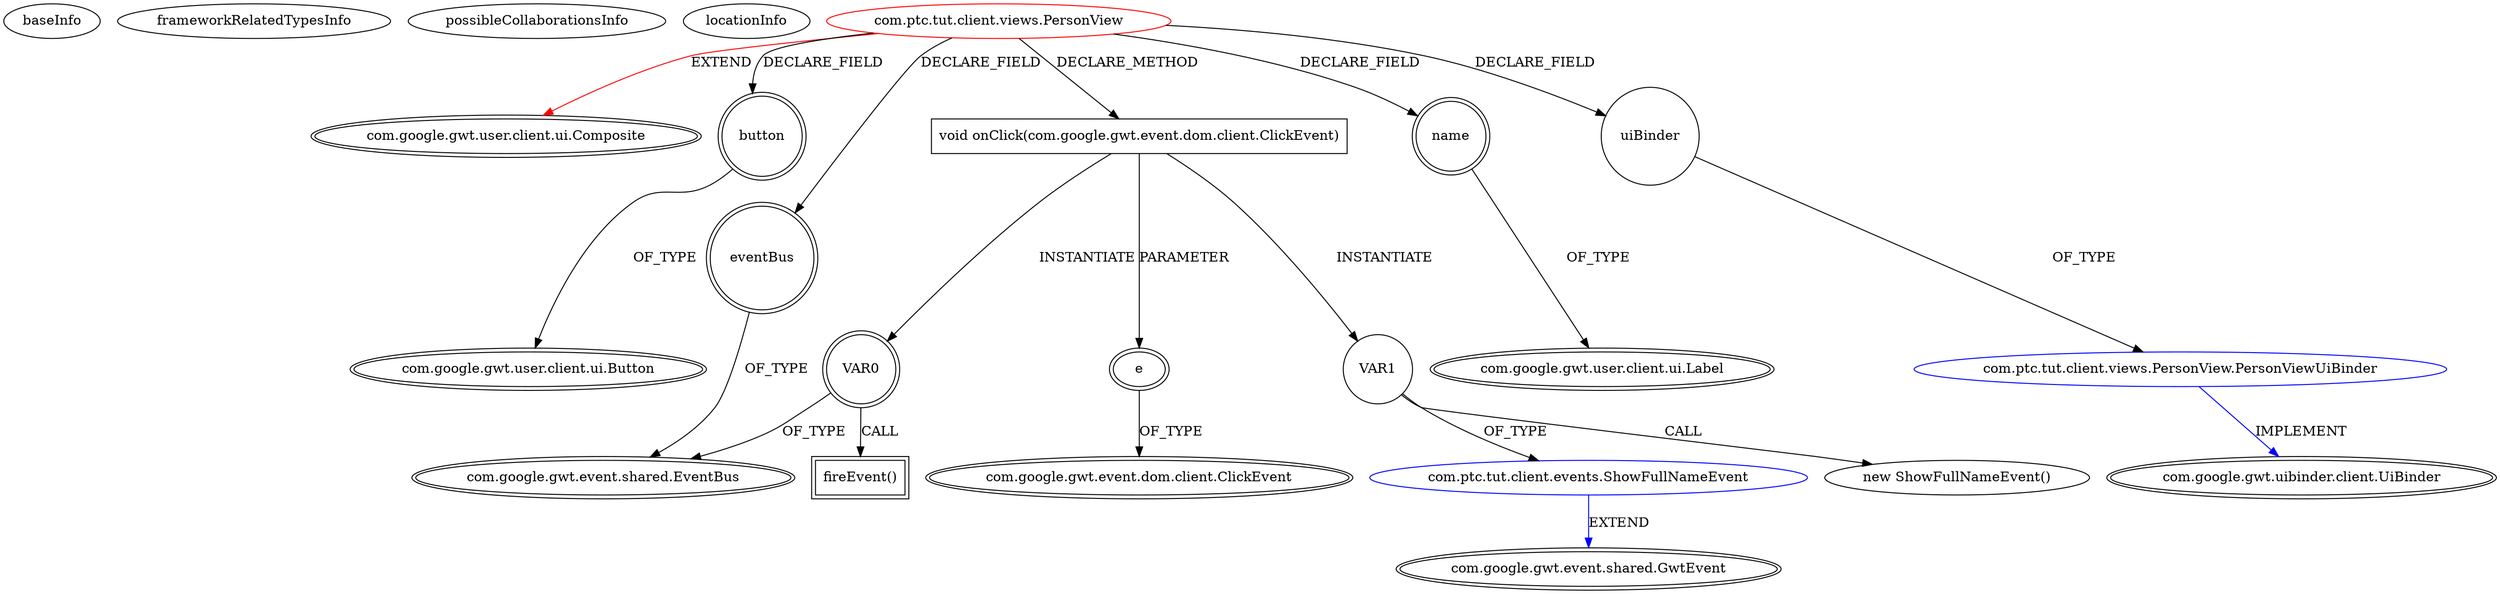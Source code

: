 digraph {
baseInfo[graphId=4479,category="extension_graph",isAnonymous=false,possibleRelation=true]
frameworkRelatedTypesInfo[0="com.google.gwt.user.client.ui.Composite"]
possibleCollaborationsInfo[0="4479~FIELD_DECLARATION-~com.google.gwt.user.client.ui.Composite ~com.google.gwt.uibinder.client.UiBinder ~false~false",1="4479~CLIENT_METHOD_DECLARATION-INSTANTIATION-~com.google.gwt.user.client.ui.Composite ~com.google.gwt.event.shared.GwtEvent ~false~false"]
locationInfo[projectName="shantanusinghal-gwt-tut",filePath="/shantanusinghal-gwt-tut/gwt-tut-master/src/com/ptc/tut/client/views/PersonView.java",contextSignature="PersonView",graphId="4479"]
0[label="com.ptc.tut.client.views.PersonView",vertexType="ROOT_CLIENT_CLASS_DECLARATION",isFrameworkType=false,color=red]
1[label="com.google.gwt.user.client.ui.Composite",vertexType="FRAMEWORK_CLASS_TYPE",isFrameworkType=true,peripheries=2]
2[label="button",vertexType="FIELD_DECLARATION",isFrameworkType=true,peripheries=2,shape=circle]
3[label="com.google.gwt.user.client.ui.Button",vertexType="FRAMEWORK_CLASS_TYPE",isFrameworkType=true,peripheries=2]
4[label="eventBus",vertexType="FIELD_DECLARATION",isFrameworkType=true,peripheries=2,shape=circle]
5[label="com.google.gwt.event.shared.EventBus",vertexType="FRAMEWORK_CLASS_TYPE",isFrameworkType=true,peripheries=2]
6[label="name",vertexType="FIELD_DECLARATION",isFrameworkType=true,peripheries=2,shape=circle]
7[label="com.google.gwt.user.client.ui.Label",vertexType="FRAMEWORK_CLASS_TYPE",isFrameworkType=true,peripheries=2]
8[label="uiBinder",vertexType="FIELD_DECLARATION",isFrameworkType=false,shape=circle]
9[label="com.ptc.tut.client.views.PersonView.PersonViewUiBinder",vertexType="REFERENCE_CLIENT_CLASS_DECLARATION",isFrameworkType=false,color=blue]
10[label="com.google.gwt.uibinder.client.UiBinder",vertexType="FRAMEWORK_INTERFACE_TYPE",isFrameworkType=true,peripheries=2]
11[label="void onClick(com.google.gwt.event.dom.client.ClickEvent)",vertexType="CLIENT_METHOD_DECLARATION",isFrameworkType=false,shape=box]
12[label="e",vertexType="PARAMETER_DECLARATION",isFrameworkType=true,peripheries=2]
13[label="com.google.gwt.event.dom.client.ClickEvent",vertexType="FRAMEWORK_CLASS_TYPE",isFrameworkType=true,peripheries=2]
14[label="VAR0",vertexType="VARIABLE_EXPRESION",isFrameworkType=true,peripheries=2,shape=circle]
15[label="fireEvent()",vertexType="INSIDE_CALL",isFrameworkType=true,peripheries=2,shape=box]
18[label="VAR1",vertexType="VARIABLE_EXPRESION",isFrameworkType=false,shape=circle]
19[label="com.ptc.tut.client.events.ShowFullNameEvent",vertexType="REFERENCE_CLIENT_CLASS_DECLARATION",isFrameworkType=false,color=blue]
20[label="com.google.gwt.event.shared.GwtEvent",vertexType="FRAMEWORK_CLASS_TYPE",isFrameworkType=true,peripheries=2]
17[label="new ShowFullNameEvent()",vertexType="CONSTRUCTOR_CALL",isFrameworkType=false]
0->1[label="EXTEND",color=red]
0->2[label="DECLARE_FIELD"]
2->3[label="OF_TYPE"]
0->4[label="DECLARE_FIELD"]
4->5[label="OF_TYPE"]
0->6[label="DECLARE_FIELD"]
6->7[label="OF_TYPE"]
0->8[label="DECLARE_FIELD"]
9->10[label="IMPLEMENT",color=blue]
8->9[label="OF_TYPE"]
0->11[label="DECLARE_METHOD"]
12->13[label="OF_TYPE"]
11->12[label="PARAMETER"]
11->14[label="INSTANTIATE"]
14->5[label="OF_TYPE"]
14->15[label="CALL"]
11->18[label="INSTANTIATE"]
19->20[label="EXTEND",color=blue]
18->19[label="OF_TYPE"]
18->17[label="CALL"]
}
